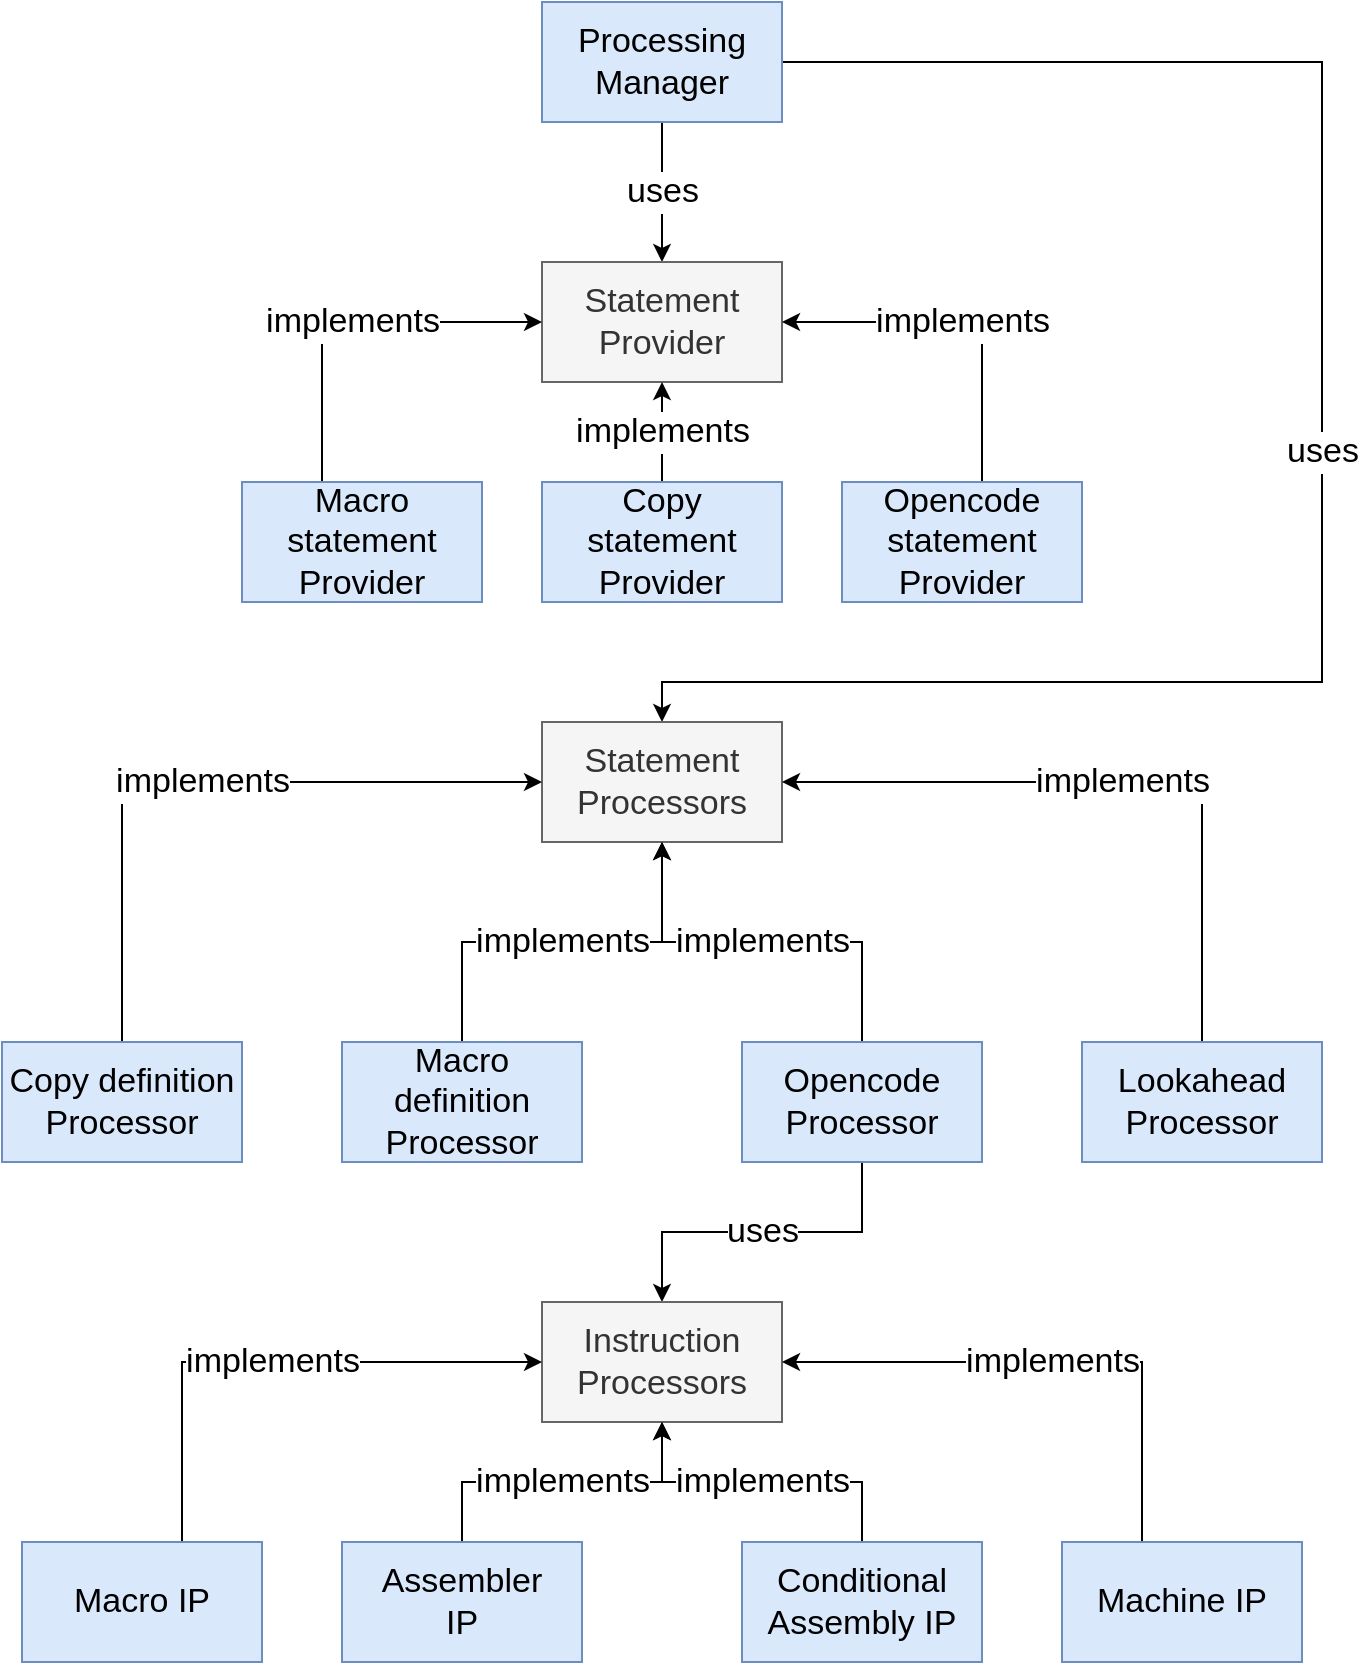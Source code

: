 <mxfile version="12.7.0" type="device"><diagram id="OxrkVTOXRc2PCHkFEP3r" name="Page-1"><mxGraphModel dx="2370" dy="1190" grid="1" gridSize="10" guides="1" tooltips="1" connect="1" arrows="1" fold="1" page="1" pageScale="1" pageWidth="850" pageHeight="1100" math="0" shadow="0"><root><mxCell id="0"/><mxCell id="1" parent="0"/><mxCell id="-FchRZTKUTh4OarzW0b_-38" value="uses" style="edgeStyle=orthogonalEdgeStyle;rounded=0;orthogonalLoop=1;jettySize=auto;html=1;entryX=0.5;entryY=0;entryDx=0;entryDy=0;fontSize=17;" edge="1" parent="1" source="-FchRZTKUTh4OarzW0b_-3" target="-FchRZTKUTh4OarzW0b_-16"><mxGeometry relative="1" as="geometry"><mxPoint x="410.08" y="189.88" as="targetPoint"/></mxGeometry></mxCell><mxCell id="-FchRZTKUTh4OarzW0b_-39" value="uses" style="edgeStyle=orthogonalEdgeStyle;rounded=0;orthogonalLoop=1;jettySize=auto;html=1;entryX=0.5;entryY=0;entryDx=0;entryDy=0;fontSize=17;" edge="1" parent="1" source="-FchRZTKUTh4OarzW0b_-3" target="-FchRZTKUTh4OarzW0b_-13"><mxGeometry relative="1" as="geometry"><mxPoint x="400" y="430" as="targetPoint"/><Array as="points"><mxPoint x="740" y="100"/><mxPoint x="740" y="410"/><mxPoint x="410" y="410"/></Array></mxGeometry></mxCell><mxCell id="-FchRZTKUTh4OarzW0b_-3" value="Processing Manager" style="rounded=0;whiteSpace=wrap;html=1;fontSize=17;fillColor=#dae8fc;strokeColor=#6c8ebf;" vertex="1" parent="1"><mxGeometry x="350" y="70" width="120" height="60" as="geometry"/></mxCell><mxCell id="-FchRZTKUTh4OarzW0b_-13" value="Statement Processors" style="rounded=0;whiteSpace=wrap;html=1;fontSize=17;fillColor=#f5f5f5;strokeColor=#666666;fontColor=#333333;" vertex="1" parent="1"><mxGeometry x="350" y="430" width="120" height="60" as="geometry"/></mxCell><mxCell id="-FchRZTKUTh4OarzW0b_-16" value="Statement Provider" style="rounded=0;whiteSpace=wrap;html=1;fontSize=17;fillColor=#f5f5f5;strokeColor=#666666;fontColor=#333333;" vertex="1" parent="1"><mxGeometry x="350" y="200" width="120" height="60" as="geometry"/></mxCell><mxCell id="-FchRZTKUTh4OarzW0b_-54" value="implements" style="edgeStyle=orthogonalEdgeStyle;rounded=0;orthogonalLoop=1;jettySize=auto;html=1;entryX=1;entryY=0.5;entryDx=0;entryDy=0;fontSize=17;" edge="1" parent="1" source="-FchRZTKUTh4OarzW0b_-36" target="-FchRZTKUTh4OarzW0b_-16"><mxGeometry relative="1" as="geometry"><Array as="points"><mxPoint x="570" y="230"/></Array></mxGeometry></mxCell><mxCell id="-FchRZTKUTh4OarzW0b_-36" value="Opencode statement Provider" style="rounded=0;whiteSpace=wrap;html=1;fontSize=17;fillColor=#dae8fc;strokeColor=#6c8ebf;" vertex="1" parent="1"><mxGeometry x="500" y="310" width="120" height="60" as="geometry"/></mxCell><mxCell id="-FchRZTKUTh4OarzW0b_-53" value="implements" style="edgeStyle=orthogonalEdgeStyle;rounded=0;orthogonalLoop=1;jettySize=auto;html=1;entryX=0.5;entryY=1;entryDx=0;entryDy=0;fontSize=17;" edge="1" parent="1" source="-FchRZTKUTh4OarzW0b_-34" target="-FchRZTKUTh4OarzW0b_-16"><mxGeometry relative="1" as="geometry"/></mxCell><mxCell id="-FchRZTKUTh4OarzW0b_-34" value="Copy statement Provider" style="rounded=0;whiteSpace=wrap;html=1;fontSize=17;fillColor=#dae8fc;strokeColor=#6c8ebf;" vertex="1" parent="1"><mxGeometry x="350" y="310" width="120" height="60" as="geometry"/></mxCell><mxCell id="-FchRZTKUTh4OarzW0b_-52" value="implements" style="edgeStyle=orthogonalEdgeStyle;rounded=0;orthogonalLoop=1;jettySize=auto;html=1;entryX=0;entryY=0.5;entryDx=0;entryDy=0;fontSize=17;" edge="1" parent="1" source="-FchRZTKUTh4OarzW0b_-32" target="-FchRZTKUTh4OarzW0b_-16"><mxGeometry relative="1" as="geometry"><Array as="points"><mxPoint x="240" y="230"/></Array></mxGeometry></mxCell><mxCell id="-FchRZTKUTh4OarzW0b_-32" value="Macro statement Provider" style="rounded=0;whiteSpace=wrap;html=1;fontSize=17;fillColor=#dae8fc;strokeColor=#6c8ebf;" vertex="1" parent="1"><mxGeometry x="200" y="310" width="120" height="60" as="geometry"/></mxCell><mxCell id="-FchRZTKUTh4OarzW0b_-58" value="implements" style="edgeStyle=orthogonalEdgeStyle;rounded=0;orthogonalLoop=1;jettySize=auto;html=1;fontSize=17;" edge="1" parent="1" source="-FchRZTKUTh4OarzW0b_-29" target="-FchRZTKUTh4OarzW0b_-13"><mxGeometry relative="1" as="geometry"/></mxCell><mxCell id="-FchRZTKUTh4OarzW0b_-59" value="uses" style="edgeStyle=orthogonalEdgeStyle;rounded=0;orthogonalLoop=1;jettySize=auto;html=1;entryX=0.5;entryY=0;entryDx=0;entryDy=0;fontSize=17;" edge="1" parent="1" source="-FchRZTKUTh4OarzW0b_-29" target="-FchRZTKUTh4OarzW0b_-45"><mxGeometry relative="1" as="geometry"/></mxCell><mxCell id="-FchRZTKUTh4OarzW0b_-29" value="Opencode Processor" style="rounded=0;whiteSpace=wrap;html=1;fontSize=17;fillColor=#dae8fc;strokeColor=#6c8ebf;" vertex="1" parent="1"><mxGeometry x="450" y="590" width="120" height="60" as="geometry"/></mxCell><mxCell id="-FchRZTKUTh4OarzW0b_-57" value="implements" style="edgeStyle=orthogonalEdgeStyle;rounded=0;orthogonalLoop=1;jettySize=auto;html=1;fontSize=17;" edge="1" parent="1" source="-FchRZTKUTh4OarzW0b_-27" target="-FchRZTKUTh4OarzW0b_-13"><mxGeometry relative="1" as="geometry"/></mxCell><mxCell id="-FchRZTKUTh4OarzW0b_-27" value="Macro definition Processor" style="rounded=0;whiteSpace=wrap;html=1;fontSize=17;fillColor=#dae8fc;strokeColor=#6c8ebf;" vertex="1" parent="1"><mxGeometry x="250" y="590" width="120" height="60" as="geometry"/></mxCell><mxCell id="-FchRZTKUTh4OarzW0b_-56" value="implements" style="edgeStyle=orthogonalEdgeStyle;rounded=0;orthogonalLoop=1;jettySize=auto;html=1;entryX=1;entryY=0.5;entryDx=0;entryDy=0;fontSize=17;" edge="1" parent="1" source="-FchRZTKUTh4OarzW0b_-25" target="-FchRZTKUTh4OarzW0b_-13"><mxGeometry relative="1" as="geometry"><Array as="points"><mxPoint x="680" y="460"/></Array></mxGeometry></mxCell><mxCell id="-FchRZTKUTh4OarzW0b_-25" value="Lookahead Processor" style="rounded=0;whiteSpace=wrap;html=1;fontSize=17;fillColor=#dae8fc;strokeColor=#6c8ebf;" vertex="1" parent="1"><mxGeometry x="620" y="590" width="120" height="60" as="geometry"/></mxCell><mxCell id="-FchRZTKUTh4OarzW0b_-55" value="implements" style="edgeStyle=orthogonalEdgeStyle;rounded=0;orthogonalLoop=1;jettySize=auto;html=1;entryX=0;entryY=0.5;entryDx=0;entryDy=0;fontSize=17;" edge="1" parent="1" source="-FchRZTKUTh4OarzW0b_-23" target="-FchRZTKUTh4OarzW0b_-13"><mxGeometry relative="1" as="geometry"><Array as="points"><mxPoint x="140" y="460"/></Array></mxGeometry></mxCell><mxCell id="-FchRZTKUTh4OarzW0b_-23" value="Copy definition Processor" style="rounded=0;whiteSpace=wrap;html=1;fontSize=17;fillColor=#dae8fc;strokeColor=#6c8ebf;" vertex="1" parent="1"><mxGeometry x="80" y="590" width="120" height="60" as="geometry"/></mxCell><mxCell id="-FchRZTKUTh4OarzW0b_-45" value="Instruction Processors" style="rounded=0;whiteSpace=wrap;html=1;fontSize=17;fillColor=#f5f5f5;strokeColor=#666666;fontColor=#333333;" vertex="1" parent="1"><mxGeometry x="350" y="720" width="120" height="60" as="geometry"/></mxCell><mxCell id="-FchRZTKUTh4OarzW0b_-62" value="implements" style="edgeStyle=orthogonalEdgeStyle;rounded=0;orthogonalLoop=1;jettySize=auto;html=1;entryX=1;entryY=0.5;entryDx=0;entryDy=0;fontSize=17;" edge="1" parent="1" source="-FchRZTKUTh4OarzW0b_-50" target="-FchRZTKUTh4OarzW0b_-45"><mxGeometry relative="1" as="geometry"><Array as="points"><mxPoint x="650" y="750"/></Array></mxGeometry></mxCell><mxCell id="-FchRZTKUTh4OarzW0b_-50" value="Machine IP" style="rounded=0;whiteSpace=wrap;html=1;fontSize=17;fillColor=#dae8fc;strokeColor=#6c8ebf;" vertex="1" parent="1"><mxGeometry x="610" y="840" width="120" height="60" as="geometry"/></mxCell><mxCell id="-FchRZTKUTh4OarzW0b_-63" value="implements" style="edgeStyle=orthogonalEdgeStyle;rounded=0;orthogonalLoop=1;jettySize=auto;html=1;fontSize=17;" edge="1" parent="1" source="-FchRZTKUTh4OarzW0b_-48" target="-FchRZTKUTh4OarzW0b_-45"><mxGeometry relative="1" as="geometry"/></mxCell><mxCell id="-FchRZTKUTh4OarzW0b_-48" value="Assembler &lt;br&gt;IP" style="rounded=0;whiteSpace=wrap;html=1;fontSize=17;fillColor=#dae8fc;strokeColor=#6c8ebf;" vertex="1" parent="1"><mxGeometry x="250" y="840" width="120" height="60" as="geometry"/></mxCell><mxCell id="-FchRZTKUTh4OarzW0b_-61" value="implements" style="edgeStyle=orthogonalEdgeStyle;rounded=0;orthogonalLoop=1;jettySize=auto;html=1;entryX=0;entryY=0.5;entryDx=0;entryDy=0;fontSize=17;" edge="1" parent="1" source="-FchRZTKUTh4OarzW0b_-46" target="-FchRZTKUTh4OarzW0b_-45"><mxGeometry relative="1" as="geometry"><Array as="points"><mxPoint x="170" y="750"/></Array></mxGeometry></mxCell><mxCell id="-FchRZTKUTh4OarzW0b_-46" value="Macro IP" style="rounded=0;whiteSpace=wrap;html=1;fontSize=17;fillColor=#dae8fc;strokeColor=#6c8ebf;" vertex="1" parent="1"><mxGeometry x="90" y="840" width="120" height="60" as="geometry"/></mxCell><mxCell id="-FchRZTKUTh4OarzW0b_-64" value="implements" style="edgeStyle=orthogonalEdgeStyle;rounded=0;orthogonalLoop=1;jettySize=auto;html=1;entryX=0.5;entryY=1;entryDx=0;entryDy=0;fontSize=17;" edge="1" parent="1" source="-FchRZTKUTh4OarzW0b_-60" target="-FchRZTKUTh4OarzW0b_-45"><mxGeometry relative="1" as="geometry"/></mxCell><mxCell id="-FchRZTKUTh4OarzW0b_-60" value="Conditional Assembly IP" style="rounded=0;whiteSpace=wrap;html=1;fontSize=17;fillColor=#dae8fc;strokeColor=#6c8ebf;" vertex="1" parent="1"><mxGeometry x="450" y="840" width="120" height="60" as="geometry"/></mxCell></root></mxGraphModel></diagram></mxfile>